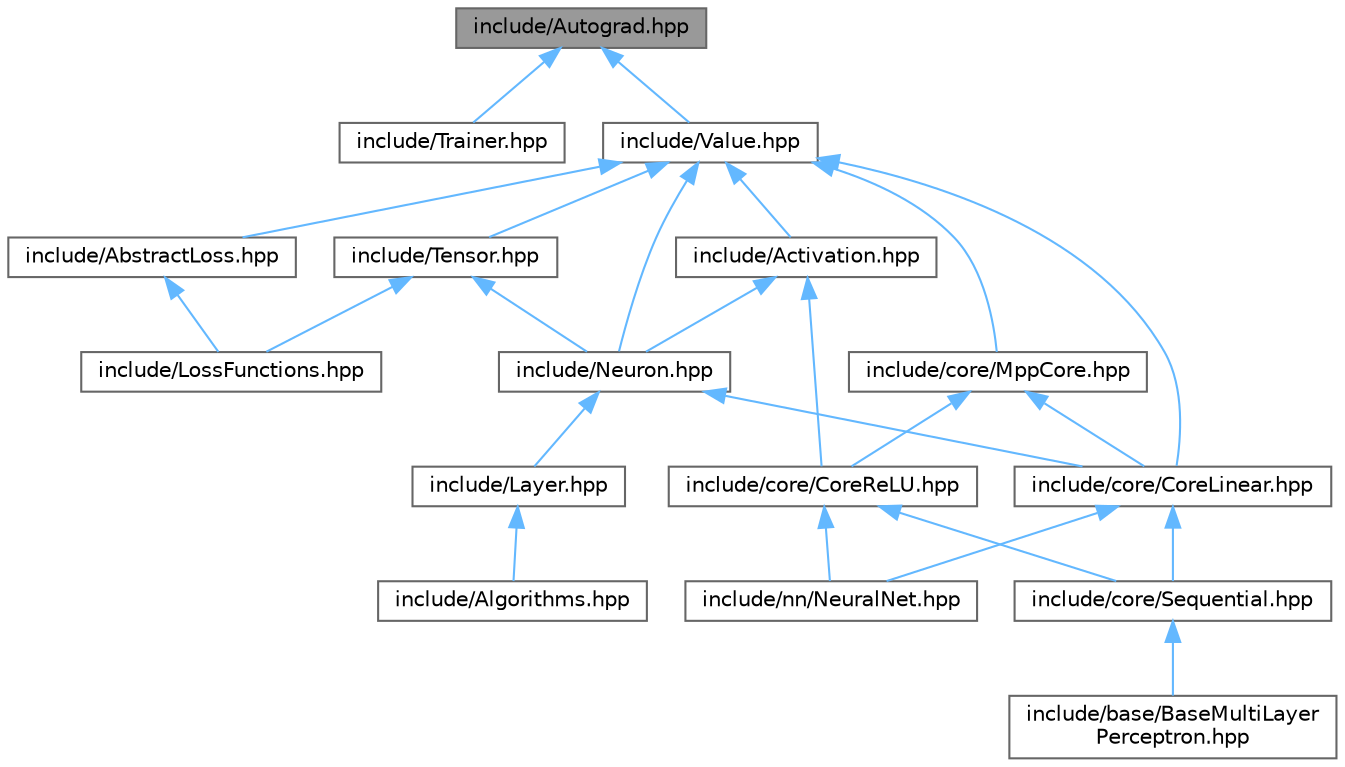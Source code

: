 digraph "include/Autograd.hpp"
{
 // LATEX_PDF_SIZE
  bgcolor="transparent";
  edge [fontname=Helvetica,fontsize=10,labelfontname=Helvetica,labelfontsize=10];
  node [fontname=Helvetica,fontsize=10,shape=box,height=0.2,width=0.4];
  Node1 [id="Node000001",label="include/Autograd.hpp",height=0.2,width=0.4,color="gray40", fillcolor="grey60", style="filled", fontcolor="black",tooltip="Defines the Autograd class for automatic differentiation and gradient computation."];
  Node1 -> Node2 [id="edge1_Node000001_Node000002",dir="back",color="steelblue1",style="solid",tooltip=" "];
  Node2 [id="Node000002",label="include/Trainer.hpp",height=0.2,width=0.4,color="grey40", fillcolor="white", style="filled",URL="$_trainer_8hpp_source.html",tooltip=" "];
  Node1 -> Node3 [id="edge2_Node000001_Node000003",dir="back",color="steelblue1",style="solid",tooltip=" "];
  Node3 [id="Node000003",label="include/Value.hpp",height=0.2,width=0.4,color="grey40", fillcolor="white", style="filled",URL="$_value_8hpp.html",tooltip="Defines a smallest unit that makes up a neural net."];
  Node3 -> Node4 [id="edge3_Node000003_Node000004",dir="back",color="steelblue1",style="solid",tooltip=" "];
  Node4 [id="Node000004",label="include/AbstractLoss.hpp",height=0.2,width=0.4,color="grey40", fillcolor="white", style="filled",URL="$_abstract_loss_8hpp.html",tooltip="Defines an abstract base class for loss functions in neural networks."];
  Node4 -> Node5 [id="edge4_Node000004_Node000005",dir="back",color="steelblue1",style="solid",tooltip=" "];
  Node5 [id="Node000005",label="include/LossFunctions.hpp",height=0.2,width=0.4,color="grey40", fillcolor="white", style="filled",URL="$_loss_functions_8hpp_source.html",tooltip=" "];
  Node3 -> Node6 [id="edge5_Node000003_Node000006",dir="back",color="steelblue1",style="solid",tooltip=" "];
  Node6 [id="Node000006",label="include/Activation.hpp",height=0.2,width=0.4,color="grey40", fillcolor="white", style="filled",URL="$_activation_8hpp.html",tooltip="Defines activation functions and their types for neural networks."];
  Node6 -> Node7 [id="edge6_Node000006_Node000007",dir="back",color="steelblue1",style="solid",tooltip=" "];
  Node7 [id="Node000007",label="include/Neuron.hpp",height=0.2,width=0.4,color="grey40", fillcolor="white", style="filled",URL="$_neuron_8hpp.html",tooltip="Defines the Neuron class, which represents a single neuron in a neural network, including its weights..."];
  Node7 -> Node8 [id="edge7_Node000007_Node000008",dir="back",color="steelblue1",style="solid",tooltip=" "];
  Node8 [id="Node000008",label="include/Layer.hpp",height=0.2,width=0.4,color="grey40", fillcolor="white", style="filled",URL="$_layer_8hpp_source.html",tooltip=" "];
  Node8 -> Node9 [id="edge8_Node000008_Node000009",dir="back",color="steelblue1",style="solid",tooltip=" "];
  Node9 [id="Node000009",label="include/Algorithms.hpp",height=0.2,width=0.4,color="grey40", fillcolor="white", style="filled",URL="$_algorithms_8hpp.html",tooltip="Defines common algorithms like Multi-Layer Perceptron (MLP)."];
  Node7 -> Node10 [id="edge9_Node000007_Node000010",dir="back",color="steelblue1",style="solid",tooltip=" "];
  Node10 [id="Node000010",label="include/core/CoreLinear.hpp",height=0.2,width=0.4,color="grey40", fillcolor="white", style="filled",URL="$_core_linear_8hpp.html",tooltip="Defines the CoreLinear class for linear transformation in neural networks."];
  Node10 -> Node11 [id="edge10_Node000010_Node000011",dir="back",color="steelblue1",style="solid",tooltip=" "];
  Node11 [id="Node000011",label="include/core/Sequential.hpp",height=0.2,width=0.4,color="grey40", fillcolor="white", style="filled",URL="$_sequential_8hpp.html",tooltip="Defines the Sequential class for sequentially stacking neural network layers."];
  Node11 -> Node12 [id="edge11_Node000011_Node000012",dir="back",color="steelblue1",style="solid",tooltip=" "];
  Node12 [id="Node000012",label="include/base/BaseMultiLayer\lPerceptron.hpp",height=0.2,width=0.4,color="grey40", fillcolor="white", style="filled",URL="$_base_multi_layer_perceptron_8hpp.html",tooltip="Defines a base class for implementing Multi-Layer Perceptron (MLP) networks."];
  Node10 -> Node13 [id="edge12_Node000010_Node000013",dir="back",color="steelblue1",style="solid",tooltip=" "];
  Node13 [id="Node000013",label="include/nn/NeuralNet.hpp",height=0.2,width=0.4,color="grey40", fillcolor="white", style="filled",URL="$_neural_net_8hpp_source.html",tooltip=" "];
  Node6 -> Node14 [id="edge13_Node000006_Node000014",dir="back",color="steelblue1",style="solid",tooltip=" "];
  Node14 [id="Node000014",label="include/core/CoreReLU.hpp",height=0.2,width=0.4,color="grey40", fillcolor="white", style="filled",URL="$_core_re_l_u_8hpp.html",tooltip="Defines the CoreReLU class for applying ReLU activation in neural networks."];
  Node14 -> Node11 [id="edge14_Node000014_Node000011",dir="back",color="steelblue1",style="solid",tooltip=" "];
  Node14 -> Node13 [id="edge15_Node000014_Node000013",dir="back",color="steelblue1",style="solid",tooltip=" "];
  Node3 -> Node7 [id="edge16_Node000003_Node000007",dir="back",color="steelblue1",style="solid",tooltip=" "];
  Node3 -> Node15 [id="edge17_Node000003_Node000015",dir="back",color="steelblue1",style="solid",tooltip=" "];
  Node15 [id="Node000015",label="include/Tensor.hpp",height=0.2,width=0.4,color="grey40", fillcolor="white", style="filled",URL="$_tensor_8hpp.html",tooltip="Defines Tensor1D and 2D classes that are the main data structures for performing mathematical operati..."];
  Node15 -> Node5 [id="edge18_Node000015_Node000005",dir="back",color="steelblue1",style="solid",tooltip=" "];
  Node15 -> Node7 [id="edge19_Node000015_Node000007",dir="back",color="steelblue1",style="solid",tooltip=" "];
  Node3 -> Node10 [id="edge20_Node000003_Node000010",dir="back",color="steelblue1",style="solid",tooltip=" "];
  Node3 -> Node16 [id="edge21_Node000003_Node000016",dir="back",color="steelblue1",style="solid",tooltip=" "];
  Node16 [id="Node000016",label="include/core/MppCore.hpp",height=0.2,width=0.4,color="grey40", fillcolor="white", style="filled",URL="$_mpp_core_8hpp.html",tooltip="Defines the abstract base class MppCore for core neural network layers."];
  Node16 -> Node10 [id="edge22_Node000016_Node000010",dir="back",color="steelblue1",style="solid",tooltip=" "];
  Node16 -> Node14 [id="edge23_Node000016_Node000014",dir="back",color="steelblue1",style="solid",tooltip=" "];
}
